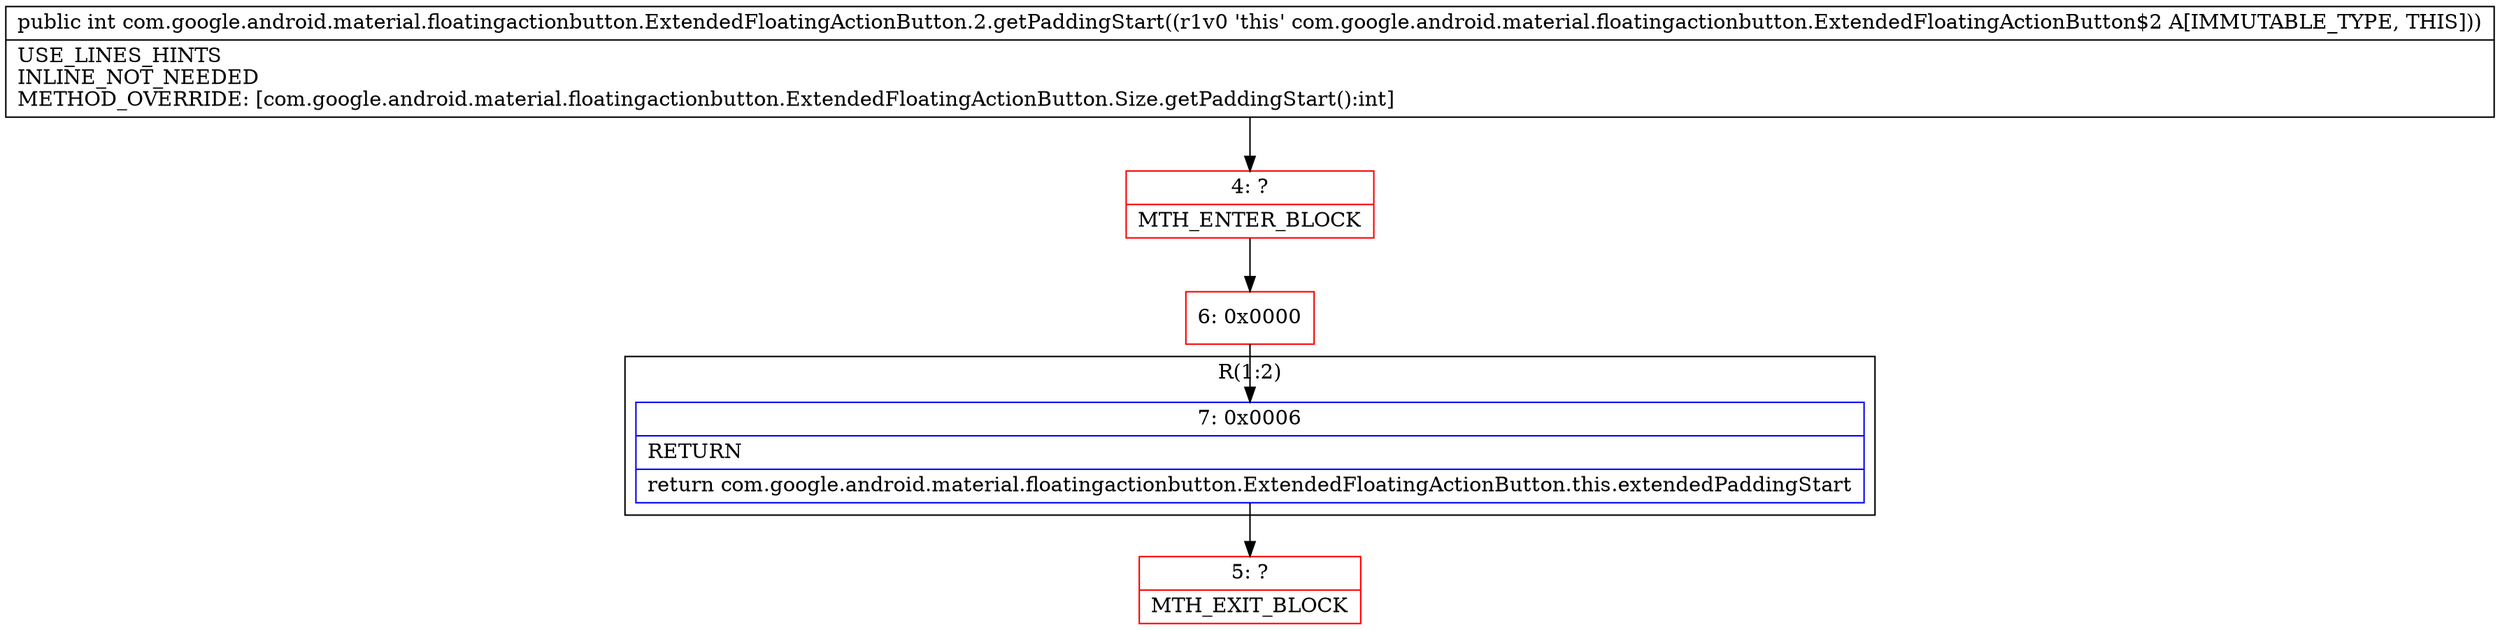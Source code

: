 digraph "CFG forcom.google.android.material.floatingactionbutton.ExtendedFloatingActionButton.2.getPaddingStart()I" {
subgraph cluster_Region_1862289575 {
label = "R(1:2)";
node [shape=record,color=blue];
Node_7 [shape=record,label="{7\:\ 0x0006|RETURN\l|return com.google.android.material.floatingactionbutton.ExtendedFloatingActionButton.this.extendedPaddingStart\l}"];
}
Node_4 [shape=record,color=red,label="{4\:\ ?|MTH_ENTER_BLOCK\l}"];
Node_6 [shape=record,color=red,label="{6\:\ 0x0000}"];
Node_5 [shape=record,color=red,label="{5\:\ ?|MTH_EXIT_BLOCK\l}"];
MethodNode[shape=record,label="{public int com.google.android.material.floatingactionbutton.ExtendedFloatingActionButton.2.getPaddingStart((r1v0 'this' com.google.android.material.floatingactionbutton.ExtendedFloatingActionButton$2 A[IMMUTABLE_TYPE, THIS]))  | USE_LINES_HINTS\lINLINE_NOT_NEEDED\lMETHOD_OVERRIDE: [com.google.android.material.floatingactionbutton.ExtendedFloatingActionButton.Size.getPaddingStart():int]\l}"];
MethodNode -> Node_4;Node_7 -> Node_5;
Node_4 -> Node_6;
Node_6 -> Node_7;
}

